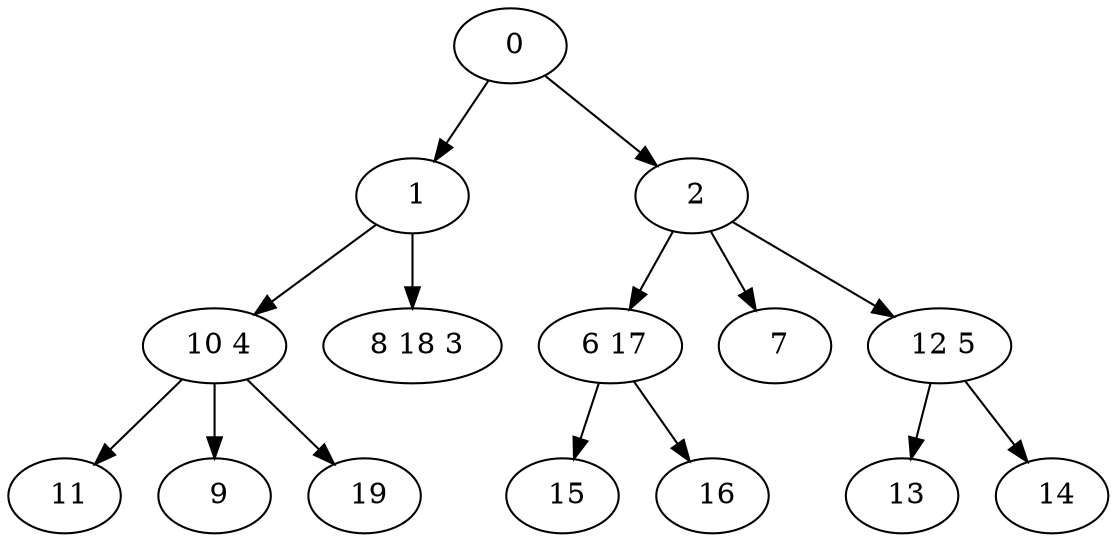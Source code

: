 digraph mytree {
" 0" -> " 1";
" 0" -> " 2";
" 1" -> " 10 4";
" 1" -> " 8 18 3";
" 2" -> " 6 17";
" 2" -> " 7";
" 2" -> " 12 5";
" 10 4" -> " 11";
" 10 4" -> " 9";
" 10 4" -> " 19";
" 8 18 3";
" 11";
" 6 17" -> " 15";
" 6 17" -> " 16";
" 7";
" 12 5" -> " 13";
" 12 5" -> " 14";
" 15";
" 16";
" 13";
" 14";
" 9";
" 19";
}
